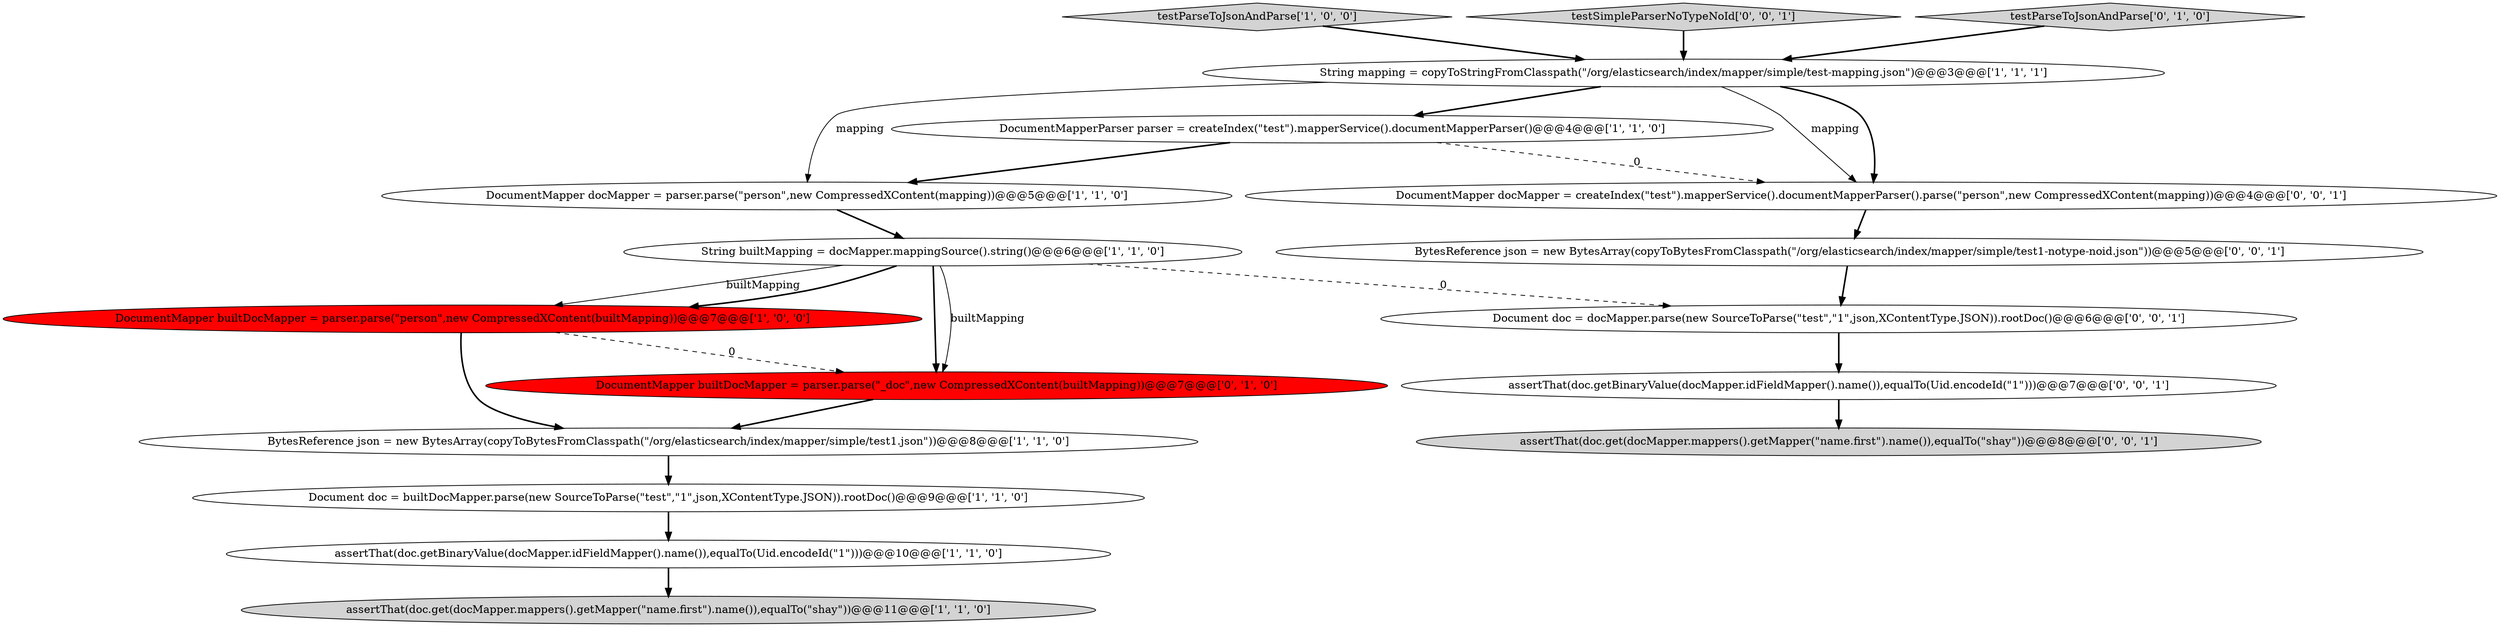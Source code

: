 digraph {
3 [style = filled, label = "DocumentMapper builtDocMapper = parser.parse(\"person\",new CompressedXContent(builtMapping))@@@7@@@['1', '0', '0']", fillcolor = red, shape = ellipse image = "AAA1AAABBB1BBB"];
4 [style = filled, label = "DocumentMapper docMapper = parser.parse(\"person\",new CompressedXContent(mapping))@@@5@@@['1', '1', '0']", fillcolor = white, shape = ellipse image = "AAA0AAABBB1BBB"];
2 [style = filled, label = "String mapping = copyToStringFromClasspath(\"/org/elasticsearch/index/mapper/simple/test-mapping.json\")@@@3@@@['1', '1', '1']", fillcolor = white, shape = ellipse image = "AAA0AAABBB1BBB"];
13 [style = filled, label = "Document doc = docMapper.parse(new SourceToParse(\"test\",\"1\",json,XContentType.JSON)).rootDoc()@@@6@@@['0', '0', '1']", fillcolor = white, shape = ellipse image = "AAA0AAABBB3BBB"];
1 [style = filled, label = "Document doc = builtDocMapper.parse(new SourceToParse(\"test\",\"1\",json,XContentType.JSON)).rootDoc()@@@9@@@['1', '1', '0']", fillcolor = white, shape = ellipse image = "AAA0AAABBB1BBB"];
6 [style = filled, label = "assertThat(doc.get(docMapper.mappers().getMapper(\"name.first\").name()),equalTo(\"shay\"))@@@11@@@['1', '1', '0']", fillcolor = lightgray, shape = ellipse image = "AAA0AAABBB1BBB"];
16 [style = filled, label = "DocumentMapper docMapper = createIndex(\"test\").mapperService().documentMapperParser().parse(\"person\",new CompressedXContent(mapping))@@@4@@@['0', '0', '1']", fillcolor = white, shape = ellipse image = "AAA0AAABBB3BBB"];
14 [style = filled, label = "assertThat(doc.get(docMapper.mappers().getMapper(\"name.first\").name()),equalTo(\"shay\"))@@@8@@@['0', '0', '1']", fillcolor = lightgray, shape = ellipse image = "AAA0AAABBB3BBB"];
5 [style = filled, label = "testParseToJsonAndParse['1', '0', '0']", fillcolor = lightgray, shape = diamond image = "AAA0AAABBB1BBB"];
0 [style = filled, label = "BytesReference json = new BytesArray(copyToBytesFromClasspath(\"/org/elasticsearch/index/mapper/simple/test1.json\"))@@@8@@@['1', '1', '0']", fillcolor = white, shape = ellipse image = "AAA0AAABBB1BBB"];
9 [style = filled, label = "assertThat(doc.getBinaryValue(docMapper.idFieldMapper().name()),equalTo(Uid.encodeId(\"1\")))@@@10@@@['1', '1', '0']", fillcolor = white, shape = ellipse image = "AAA0AAABBB1BBB"];
17 [style = filled, label = "assertThat(doc.getBinaryValue(docMapper.idFieldMapper().name()),equalTo(Uid.encodeId(\"1\")))@@@7@@@['0', '0', '1']", fillcolor = white, shape = ellipse image = "AAA0AAABBB3BBB"];
7 [style = filled, label = "String builtMapping = docMapper.mappingSource().string()@@@6@@@['1', '1', '0']", fillcolor = white, shape = ellipse image = "AAA0AAABBB1BBB"];
15 [style = filled, label = "testSimpleParserNoTypeNoId['0', '0', '1']", fillcolor = lightgray, shape = diamond image = "AAA0AAABBB3BBB"];
11 [style = filled, label = "testParseToJsonAndParse['0', '1', '0']", fillcolor = lightgray, shape = diamond image = "AAA0AAABBB2BBB"];
8 [style = filled, label = "DocumentMapperParser parser = createIndex(\"test\").mapperService().documentMapperParser()@@@4@@@['1', '1', '0']", fillcolor = white, shape = ellipse image = "AAA0AAABBB1BBB"];
10 [style = filled, label = "DocumentMapper builtDocMapper = parser.parse(\"_doc\",new CompressedXContent(builtMapping))@@@7@@@['0', '1', '0']", fillcolor = red, shape = ellipse image = "AAA1AAABBB2BBB"];
12 [style = filled, label = "BytesReference json = new BytesArray(copyToBytesFromClasspath(\"/org/elasticsearch/index/mapper/simple/test1-notype-noid.json\"))@@@5@@@['0', '0', '1']", fillcolor = white, shape = ellipse image = "AAA0AAABBB3BBB"];
7->3 [style = solid, label="builtMapping"];
15->2 [style = bold, label=""];
8->16 [style = dashed, label="0"];
7->10 [style = bold, label=""];
2->4 [style = solid, label="mapping"];
2->16 [style = solid, label="mapping"];
11->2 [style = bold, label=""];
7->3 [style = bold, label=""];
1->9 [style = bold, label=""];
4->7 [style = bold, label=""];
9->6 [style = bold, label=""];
3->0 [style = bold, label=""];
12->13 [style = bold, label=""];
13->17 [style = bold, label=""];
5->2 [style = bold, label=""];
17->14 [style = bold, label=""];
0->1 [style = bold, label=""];
10->0 [style = bold, label=""];
7->13 [style = dashed, label="0"];
7->10 [style = solid, label="builtMapping"];
3->10 [style = dashed, label="0"];
8->4 [style = bold, label=""];
16->12 [style = bold, label=""];
2->8 [style = bold, label=""];
2->16 [style = bold, label=""];
}
